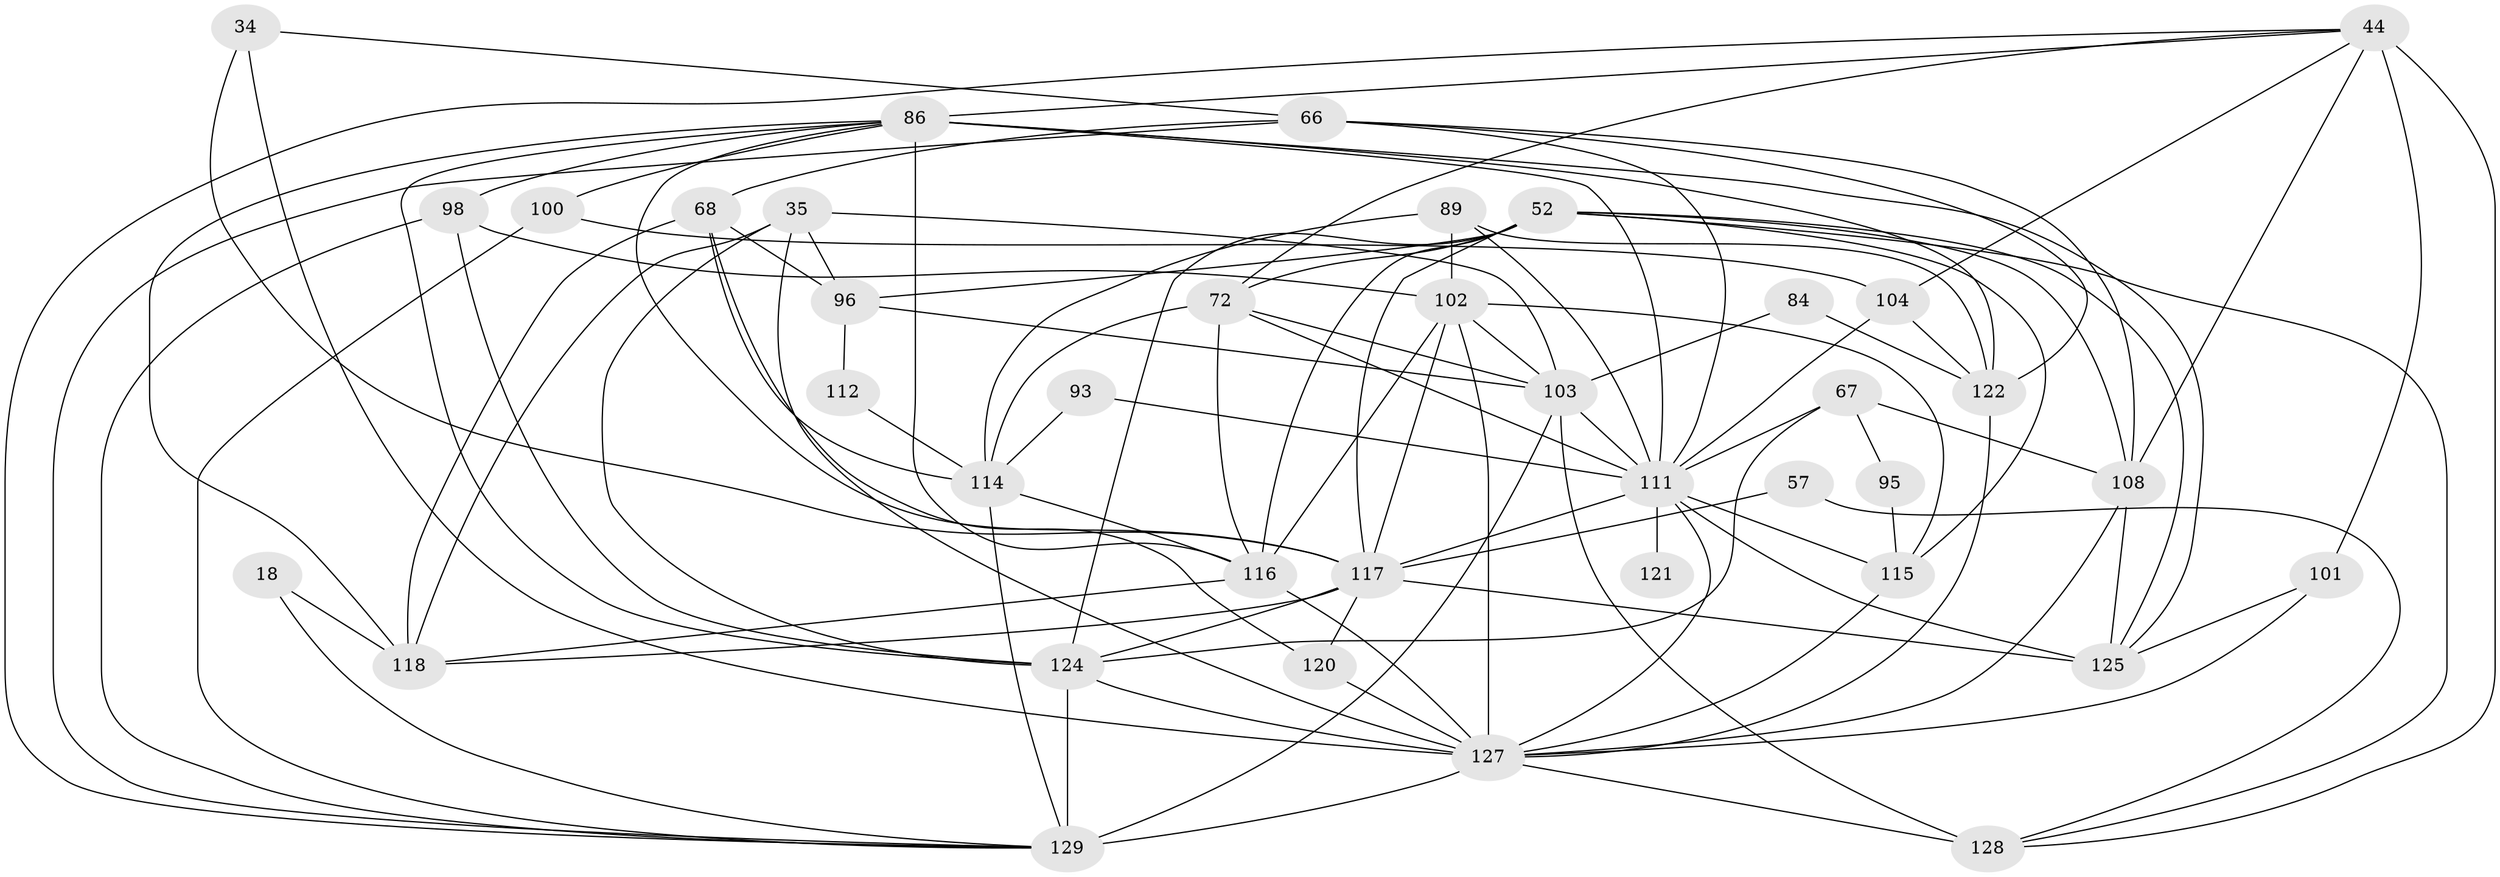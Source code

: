 // original degree distribution, {5: 0.17829457364341086, 3: 0.31007751937984496, 6: 0.12403100775193798, 2: 0.10852713178294573, 7: 0.023255813953488372, 4: 0.24806201550387597, 8: 0.007751937984496124}
// Generated by graph-tools (version 1.1) at 2025/54/03/04/25 21:54:30]
// undirected, 38 vertices, 105 edges
graph export_dot {
graph [start="1"]
  node [color=gray90,style=filled];
  18;
  34;
  35 [super="+14+19"];
  44 [super="+30"];
  52 [super="+47+43+36"];
  57;
  66 [super="+53"];
  67 [super="+39"];
  68 [super="+55"];
  72 [super="+42"];
  84;
  86 [super="+38+81+74"];
  89 [super="+10"];
  93;
  95 [super="+50"];
  96 [super="+56"];
  98 [super="+97"];
  100;
  101 [super="+63"];
  102 [super="+88+23+13+54"];
  103 [super="+70+83"];
  104 [super="+76"];
  108 [super="+12+59"];
  111 [super="+106+79+109"];
  112;
  114 [super="+29+62"];
  115 [super="+82"];
  116 [super="+75+113+91"];
  117 [super="+58+92+94"];
  118;
  120;
  121 [super="+78"];
  122 [super="+87+69"];
  124 [super="+110+80"];
  125 [super="+24"];
  127 [super="+2+119+77+123+107"];
  128 [super="+1"];
  129 [super="+33+126"];
  18 -- 118;
  18 -- 129;
  34 -- 66;
  34 -- 117;
  34 -- 127;
  35 -- 103;
  35 -- 124;
  35 -- 96 [weight=2];
  35 -- 118;
  35 -- 127 [weight=2];
  44 -- 128 [weight=2];
  44 -- 108;
  44 -- 129;
  44 -- 72;
  44 -- 104;
  44 -- 101;
  44 -- 86;
  52 -- 96;
  52 -- 125;
  52 -- 124 [weight=3];
  52 -- 117;
  52 -- 116;
  52 -- 115;
  52 -- 128;
  52 -- 72;
  52 -- 108;
  57 -- 128;
  57 -- 117;
  66 -- 68;
  66 -- 122;
  66 -- 108;
  66 -- 129;
  66 -- 111 [weight=3];
  67 -- 95 [weight=3];
  67 -- 108 [weight=2];
  67 -- 111;
  67 -- 124;
  68 -- 114;
  68 -- 120;
  68 -- 96;
  68 -- 118;
  72 -- 114 [weight=3];
  72 -- 116;
  72 -- 103;
  72 -- 111;
  84 -- 122;
  84 -- 103;
  86 -- 100;
  86 -- 98 [weight=2];
  86 -- 122 [weight=2];
  86 -- 111 [weight=3];
  86 -- 118;
  86 -- 116 [weight=2];
  86 -- 125;
  86 -- 117;
  86 -- 124 [weight=2];
  89 -- 114 [weight=3];
  89 -- 102;
  89 -- 122 [weight=3];
  89 -- 111;
  93 -- 114;
  93 -- 111;
  95 -- 115 [weight=3];
  96 -- 112;
  96 -- 103;
  98 -- 102 [weight=2];
  98 -- 129;
  98 -- 124;
  100 -- 129 [weight=2];
  100 -- 104 [weight=2];
  101 -- 125;
  101 -- 127;
  102 -- 117 [weight=3];
  102 -- 103 [weight=2];
  102 -- 116;
  102 -- 127 [weight=3];
  102 -- 115;
  103 -- 129;
  103 -- 128 [weight=2];
  103 -- 111;
  104 -- 122;
  104 -- 111;
  108 -- 125;
  108 -- 127 [weight=2];
  111 -- 125 [weight=3];
  111 -- 117 [weight=2];
  111 -- 121 [weight=2];
  111 -- 127 [weight=4];
  111 -- 115;
  112 -- 114;
  114 -- 116;
  114 -- 129;
  115 -- 127 [weight=2];
  116 -- 118 [weight=2];
  116 -- 127 [weight=3];
  117 -- 118 [weight=2];
  117 -- 125 [weight=3];
  117 -- 120;
  117 -- 124;
  120 -- 127 [weight=2];
  122 -- 127 [weight=3];
  124 -- 129;
  124 -- 127 [weight=2];
  127 -- 128 [weight=3];
  127 -- 129 [weight=6];
}

